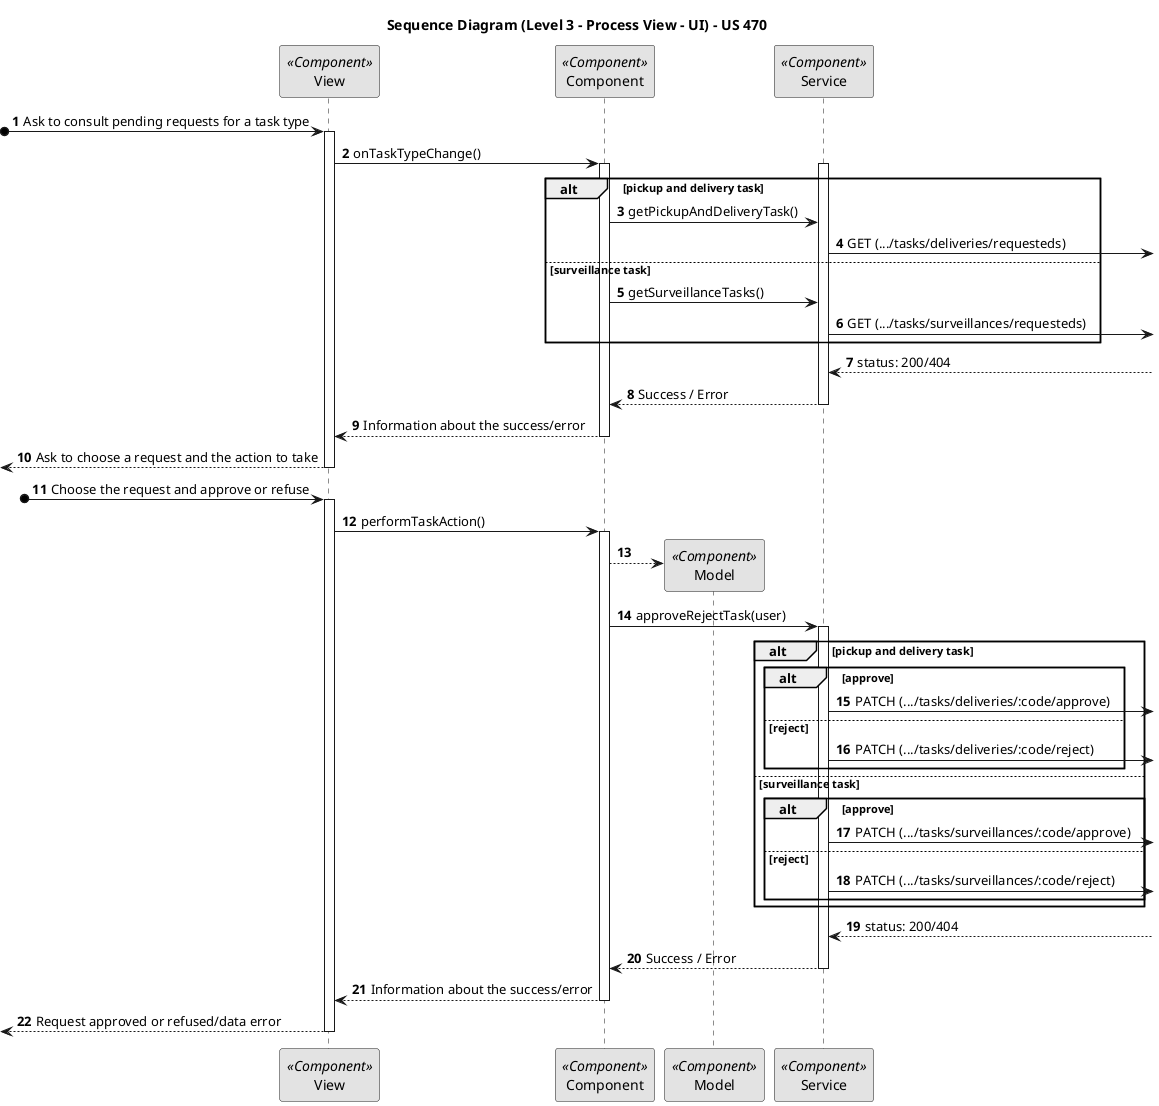 @startuml
skinparam monochrome true
skinparam packageStyle rectangle
skinparam shadowing false

title Sequence Diagram (Level 3 - Process View - UI) - US 470
autonumber

participant "View" as View <<Component>>
participant "Component" as Component <<Component>>
participant "Model" as Model <<Component>>
participant "Service" as Service <<Component>>

?o-> View : Ask to consult pending requests for a task type
activate View
    View -> Component : onTaskTypeChange()
    activate Component
        activate Service
            alt pickup and delivery task
                Component -> Service : getPickupAndDeliveryTask()
                Service -> : GET (.../tasks/deliveries/requesteds)
            else surveillance task
                Component -> Service : getSurveillanceTasks()
                Service -> : GET (.../tasks/surveillances/requesteds)
            end
            Service <--: status: 200/404
            Service --> Component : Success / Error
        deactivate Service

        Component --> View : Information about the success/error
    deactivate Component
<-- View : Ask to choose a request and the action to take
deactivate View

?o-> View : Choose the request and approve or refuse
activate View
    View -> Component : performTaskAction()
    activate Component
        Component --> Model** :
        Component -> Service : approveRejectTask(user)
        activate Service
            alt pickup and delivery task
               alt approve
                   Service -> : PATCH (.../tasks/deliveries/:code/approve)
               else reject
                  Service -> : PATCH (.../tasks/deliveries/:code/reject)
               end
            else surveillance task
              alt approve
                  Service -> : PATCH (.../tasks/surveillances/:code/approve)
              else reject
                 Service -> : PATCH (.../tasks/surveillances/:code/reject)
              end
            end
            Service <--: status: 200/404
            Service --> Component : Success / Error
        deactivate Service

        Component --> View : Information about the success/error
    deactivate Component
<-- View : Request approved or refused/data error
deactivate View

@enduml